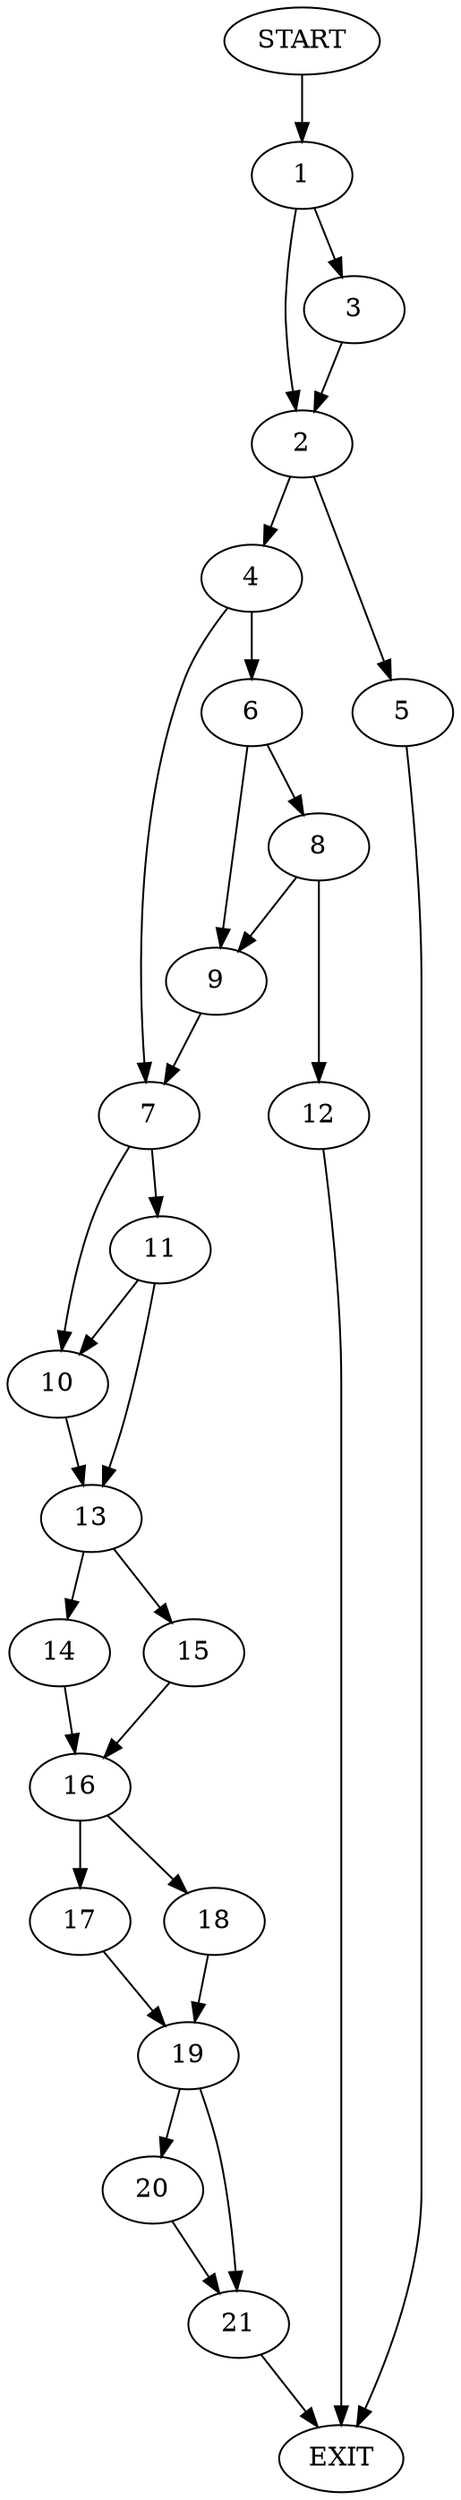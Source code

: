 digraph {
0 [label="START"]
22 [label="EXIT"]
0 -> 1
1 -> 2
1 -> 3
2 -> 4
2 -> 5
3 -> 2
5 -> 22
4 -> 6
4 -> 7
6 -> 8
6 -> 9
7 -> 10
7 -> 11
9 -> 7
8 -> 12
8 -> 9
12 -> 22
11 -> 10
11 -> 13
10 -> 13
13 -> 14
13 -> 15
14 -> 16
15 -> 16
16 -> 17
16 -> 18
18 -> 19
17 -> 19
19 -> 20
19 -> 21
20 -> 21
21 -> 22
}
